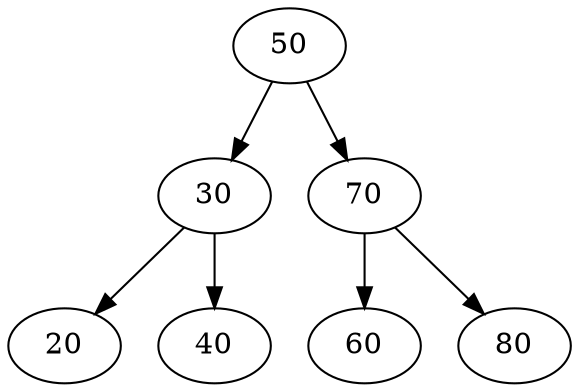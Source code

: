 digraph BinarySearchTree {
"50" -> "30"
"30" -> "20"
"30" -> "40"
"50" -> "70"
"70" -> "60"
"70" -> "80"
}
